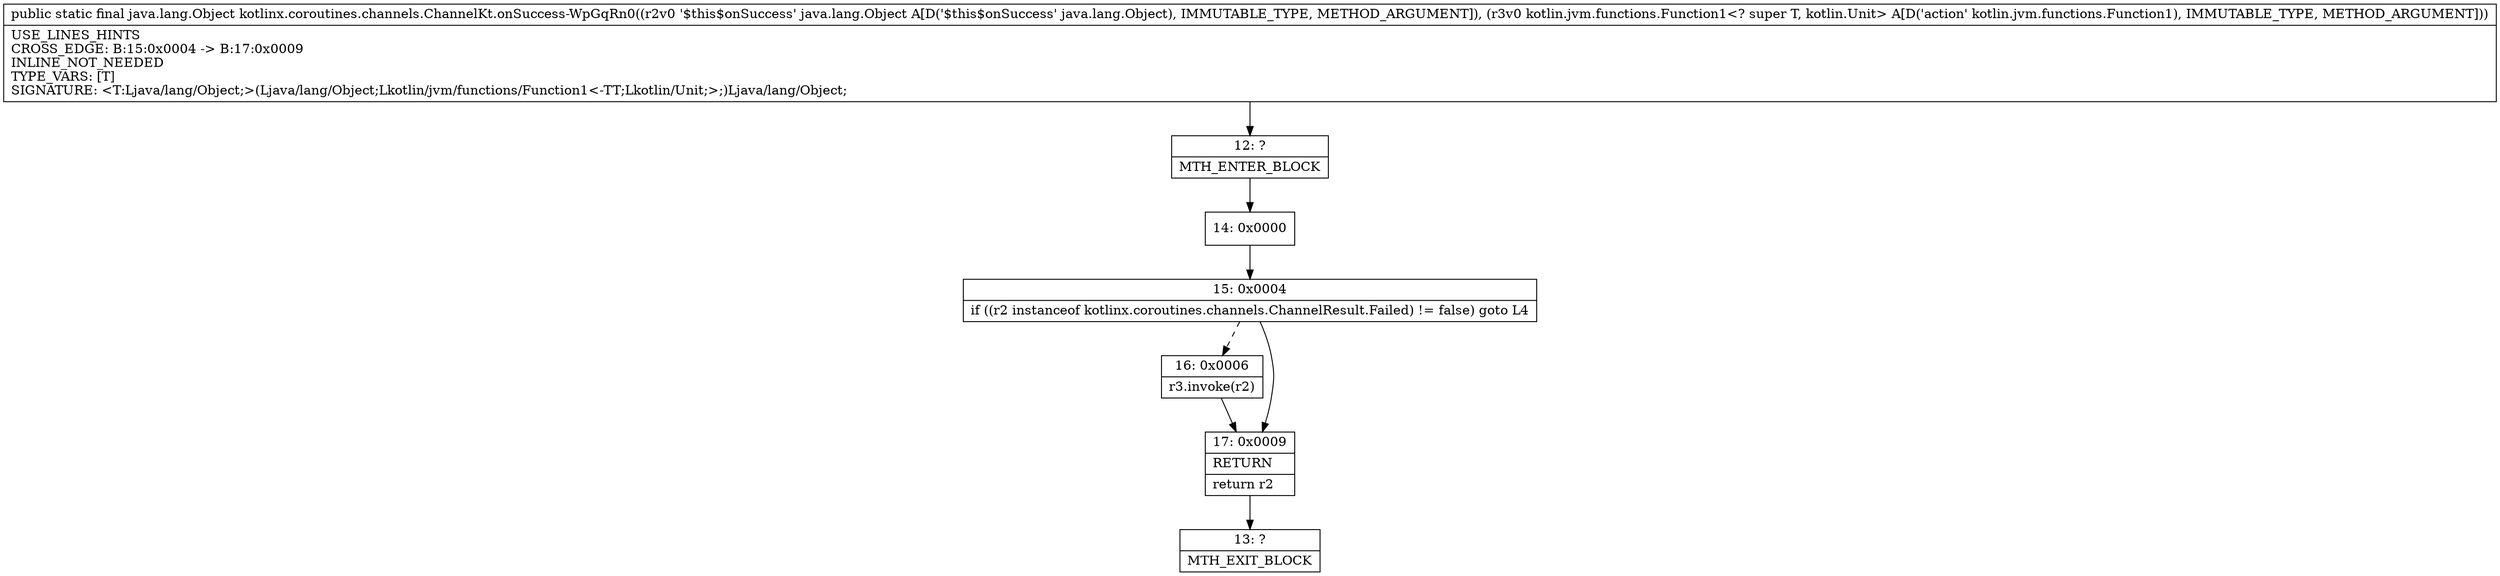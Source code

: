 digraph "CFG forkotlinx.coroutines.channels.ChannelKt.onSuccess\-WpGqRn0(Ljava\/lang\/Object;Lkotlin\/jvm\/functions\/Function1;)Ljava\/lang\/Object;" {
Node_12 [shape=record,label="{12\:\ ?|MTH_ENTER_BLOCK\l}"];
Node_14 [shape=record,label="{14\:\ 0x0000}"];
Node_15 [shape=record,label="{15\:\ 0x0004|if ((r2 instanceof kotlinx.coroutines.channels.ChannelResult.Failed) != false) goto L4\l}"];
Node_16 [shape=record,label="{16\:\ 0x0006|r3.invoke(r2)\l}"];
Node_17 [shape=record,label="{17\:\ 0x0009|RETURN\l|return r2\l}"];
Node_13 [shape=record,label="{13\:\ ?|MTH_EXIT_BLOCK\l}"];
MethodNode[shape=record,label="{public static final java.lang.Object kotlinx.coroutines.channels.ChannelKt.onSuccess\-WpGqRn0((r2v0 '$this$onSuccess' java.lang.Object A[D('$this$onSuccess' java.lang.Object), IMMUTABLE_TYPE, METHOD_ARGUMENT]), (r3v0 kotlin.jvm.functions.Function1\<? super T, kotlin.Unit\> A[D('action' kotlin.jvm.functions.Function1), IMMUTABLE_TYPE, METHOD_ARGUMENT]))  | USE_LINES_HINTS\lCROSS_EDGE: B:15:0x0004 \-\> B:17:0x0009\lINLINE_NOT_NEEDED\lTYPE_VARS: [T]\lSIGNATURE: \<T:Ljava\/lang\/Object;\>(Ljava\/lang\/Object;Lkotlin\/jvm\/functions\/Function1\<\-TT;Lkotlin\/Unit;\>;)Ljava\/lang\/Object;\l}"];
MethodNode -> Node_12;Node_12 -> Node_14;
Node_14 -> Node_15;
Node_15 -> Node_16[style=dashed];
Node_15 -> Node_17;
Node_16 -> Node_17;
Node_17 -> Node_13;
}

